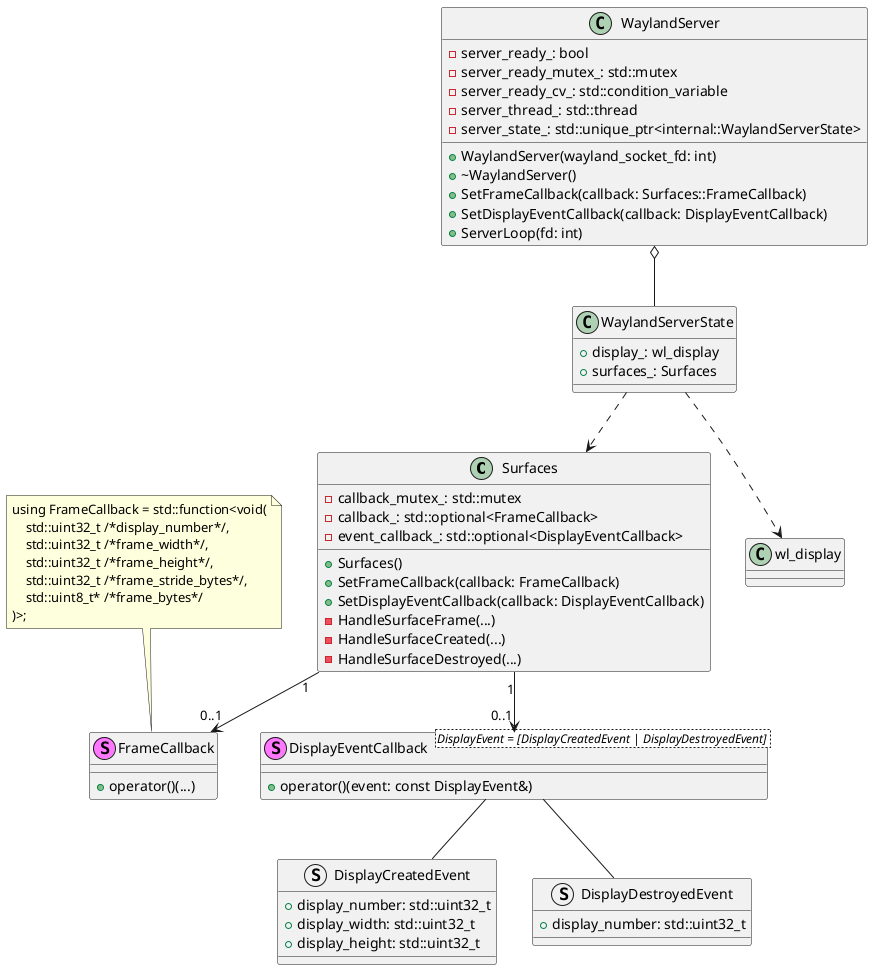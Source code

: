 @startuml

class Surfaces {
  + Surfaces()
  + SetFrameCallback(callback: FrameCallback)
  + SetDisplayEventCallback(callback: DisplayEventCallback)

  - callback_mutex_: std::mutex
  - callback_: std::optional<FrameCallback>
  - event_callback_: std::optional<DisplayEventCallback>

  - HandleSurfaceFrame(...)
  - HandleSurfaceCreated(...)
  - HandleSurfaceDestroyed(...)
}


class WaylandServer {
  -server_ready_: bool
  -server_ready_mutex_: std::mutex
  -server_ready_cv_: std::condition_variable
  -server_thread_: std::thread
  -server_state_: std::unique_ptr<internal::WaylandServerState>
  +WaylandServer(wayland_socket_fd: int)
  +~WaylandServer()
  +SetFrameCallback(callback: Surfaces::FrameCallback)
  +SetDisplayEventCallback(callback: DisplayEventCallback)
  +ServerLoop(fd: int)
}

stereotype FrameCallback {
  +operator()(...)
}
note top of FrameCallback: using FrameCallback = std::function<void(\n    std::uint32_t /*display_number*/,\n    std::uint32_t /*frame_width*/,\n    std::uint32_t /*frame_height*/,\n    std::uint32_t /*frame_stride_bytes*/,\n    std::uint8_t* /*frame_bytes*/\n)>;


struct DisplayCreatedEvent {
  +display_number: std::uint32_t
  +display_width: std::uint32_t
  +display_height: std::uint32_t
}

struct DisplayDestroyedEvent {
  +display_number: std::uint32_t
}

stereotype DisplayEventCallback<DisplayEvent = [DisplayCreatedEvent | DisplayDestroyedEvent] > {
  +operator()(event: const DisplayEvent&)
}
 

class WaylandServerState {
  +display_: wl_display
  +surfaces_: Surfaces
}


WaylandServer o-- WaylandServerState
WaylandServerState ..> Surfaces
WaylandServerState ..> wl_display

Surfaces "1" --> "0..1" FrameCallback
Surfaces "1" --> "0..1" DisplayEventCallback


DisplayEventCallback -- DisplayCreatedEvent 
DisplayEventCallback -- DisplayDestroyedEvent

@enduml

